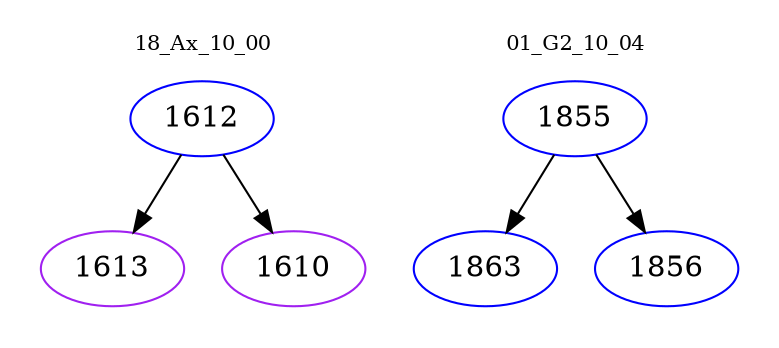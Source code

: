 digraph{
subgraph cluster_0 {
color = white
label = "18_Ax_10_00";
fontsize=10;
T0_1612 [label="1612", color="blue"]
T0_1612 -> T0_1613 [color="black"]
T0_1613 [label="1613", color="purple"]
T0_1612 -> T0_1610 [color="black"]
T0_1610 [label="1610", color="purple"]
}
subgraph cluster_1 {
color = white
label = "01_G2_10_04";
fontsize=10;
T1_1855 [label="1855", color="blue"]
T1_1855 -> T1_1863 [color="black"]
T1_1863 [label="1863", color="blue"]
T1_1855 -> T1_1856 [color="black"]
T1_1856 [label="1856", color="blue"]
}
}
